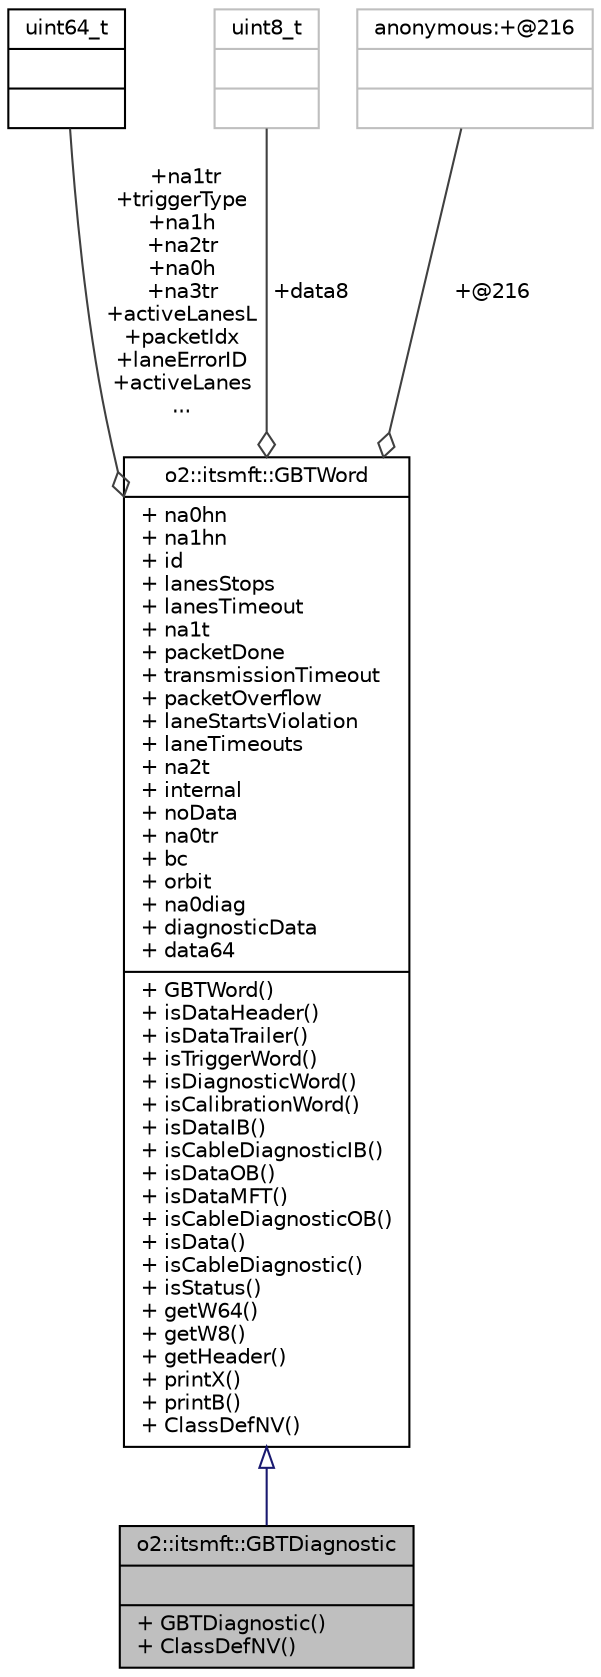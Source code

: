 digraph "o2::itsmft::GBTDiagnostic"
{
 // INTERACTIVE_SVG=YES
  bgcolor="transparent";
  edge [fontname="Helvetica",fontsize="10",labelfontname="Helvetica",labelfontsize="10"];
  node [fontname="Helvetica",fontsize="10",shape=record];
  Node2 [label="{o2::itsmft::GBTDiagnostic\n||+ GBTDiagnostic()\l+ ClassDefNV()\l}",height=0.2,width=0.4,color="black", fillcolor="grey75", style="filled", fontcolor="black"];
  Node3 -> Node2 [dir="back",color="midnightblue",fontsize="10",style="solid",arrowtail="onormal",fontname="Helvetica"];
  Node3 [label="{o2::itsmft::GBTWord\n|+ na0hn\l+ na1hn\l+ id\l+ lanesStops\l+ lanesTimeout\l+ na1t\l+ packetDone\l+ transmissionTimeout\l+ packetOverflow\l+ laneStartsViolation\l+ laneTimeouts\l+ na2t\l+ internal\l+ noData\l+ na0tr\l+ bc\l+ orbit\l+ na0diag\l+ diagnosticData\l+ data64\l|+ GBTWord()\l+ isDataHeader()\l+ isDataTrailer()\l+ isTriggerWord()\l+ isDiagnosticWord()\l+ isCalibrationWord()\l+ isDataIB()\l+ isCableDiagnosticIB()\l+ isDataOB()\l+ isDataMFT()\l+ isCableDiagnosticOB()\l+ isData()\l+ isCableDiagnostic()\l+ isStatus()\l+ getW64()\l+ getW8()\l+ getHeader()\l+ printX()\l+ printB()\l+ ClassDefNV()\l}",height=0.2,width=0.4,color="black",URL="$d5/d5c/structo2_1_1itsmft_1_1GBTWord.html"];
  Node4 -> Node3 [color="grey25",fontsize="10",style="solid",label=" +na1tr\n+triggerType\n+na1h\n+na2tr\n+na0h\n+na3tr\n+activeLanesL\n+packetIdx\n+laneErrorID\n+activeLanes\n..." ,arrowhead="odiamond",fontname="Helvetica"];
  Node4 [label="{uint64_t\n||}",height=0.2,width=0.4,color="black",URL="$d6/d30/classuint64__t.html"];
  Node5 -> Node3 [color="grey25",fontsize="10",style="solid",label=" +data8" ,arrowhead="odiamond",fontname="Helvetica"];
  Node5 [label="{uint8_t\n||}",height=0.2,width=0.4,color="grey75"];
  Node6 -> Node3 [color="grey25",fontsize="10",style="solid",label=" +@216" ,arrowhead="odiamond",fontname="Helvetica"];
  Node6 [label="{anonymous:+@216\n||}",height=0.2,width=0.4,color="grey75"];
}
